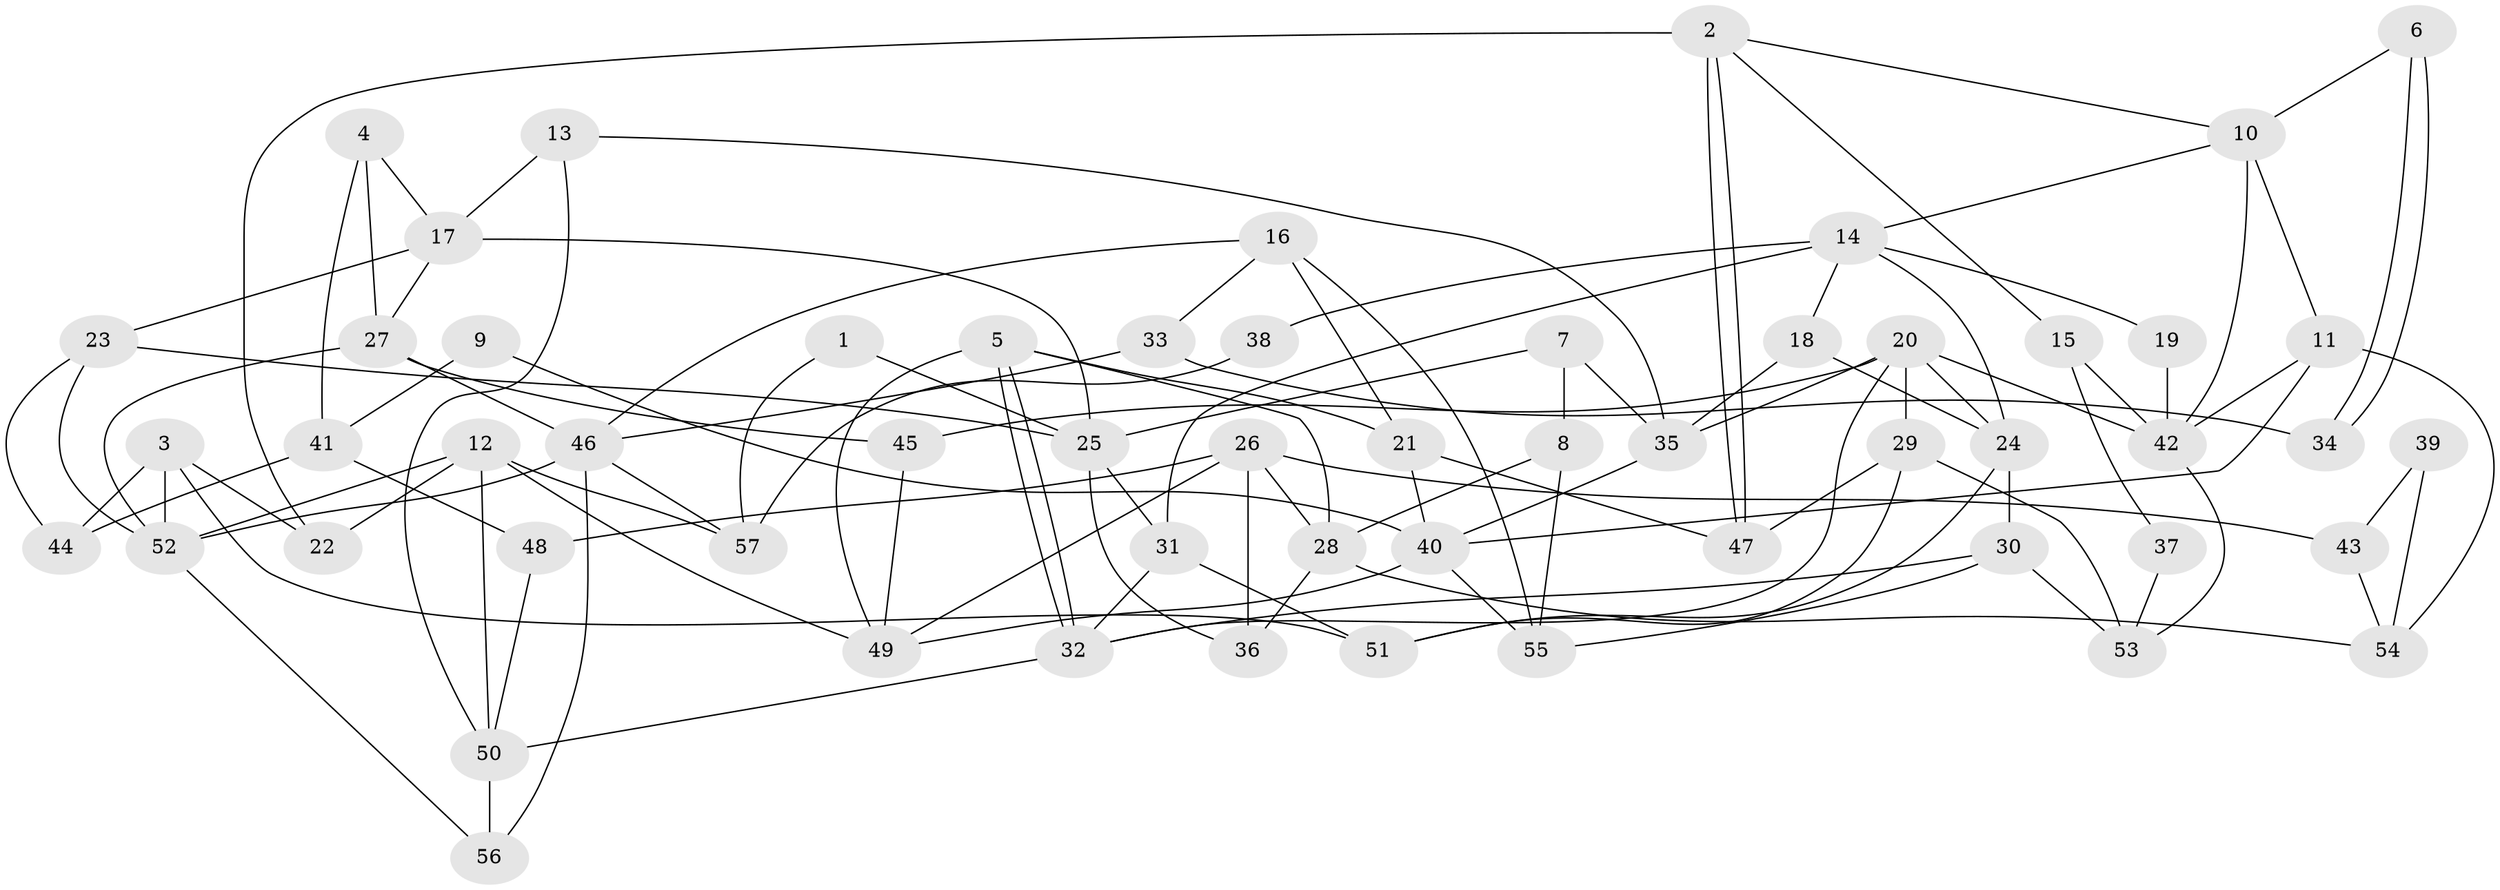 // coarse degree distribution, {2: 0.18181818181818182, 8: 0.045454545454545456, 5: 0.18181818181818182, 10: 0.09090909090909091, 7: 0.09090909090909091, 9: 0.09090909090909091, 6: 0.09090909090909091, 4: 0.22727272727272727}
// Generated by graph-tools (version 1.1) at 2025/18/03/04/25 18:18:45]
// undirected, 57 vertices, 114 edges
graph export_dot {
graph [start="1"]
  node [color=gray90,style=filled];
  1;
  2;
  3;
  4;
  5;
  6;
  7;
  8;
  9;
  10;
  11;
  12;
  13;
  14;
  15;
  16;
  17;
  18;
  19;
  20;
  21;
  22;
  23;
  24;
  25;
  26;
  27;
  28;
  29;
  30;
  31;
  32;
  33;
  34;
  35;
  36;
  37;
  38;
  39;
  40;
  41;
  42;
  43;
  44;
  45;
  46;
  47;
  48;
  49;
  50;
  51;
  52;
  53;
  54;
  55;
  56;
  57;
  1 -- 57;
  1 -- 25;
  2 -- 10;
  2 -- 47;
  2 -- 47;
  2 -- 15;
  2 -- 22;
  3 -- 22;
  3 -- 52;
  3 -- 44;
  3 -- 51;
  4 -- 17;
  4 -- 27;
  4 -- 41;
  5 -- 49;
  5 -- 32;
  5 -- 32;
  5 -- 21;
  5 -- 28;
  6 -- 10;
  6 -- 34;
  6 -- 34;
  7 -- 8;
  7 -- 35;
  7 -- 25;
  8 -- 28;
  8 -- 55;
  9 -- 41;
  9 -- 40;
  10 -- 42;
  10 -- 14;
  10 -- 11;
  11 -- 42;
  11 -- 40;
  11 -- 54;
  12 -- 52;
  12 -- 50;
  12 -- 22;
  12 -- 49;
  12 -- 57;
  13 -- 17;
  13 -- 35;
  13 -- 50;
  14 -- 18;
  14 -- 24;
  14 -- 19;
  14 -- 31;
  14 -- 38;
  15 -- 42;
  15 -- 37;
  16 -- 21;
  16 -- 55;
  16 -- 33;
  16 -- 46;
  17 -- 25;
  17 -- 23;
  17 -- 27;
  18 -- 24;
  18 -- 35;
  19 -- 42;
  20 -- 29;
  20 -- 32;
  20 -- 24;
  20 -- 35;
  20 -- 42;
  20 -- 45;
  21 -- 40;
  21 -- 47;
  23 -- 52;
  23 -- 44;
  23 -- 25;
  24 -- 51;
  24 -- 30;
  25 -- 31;
  25 -- 36;
  26 -- 28;
  26 -- 49;
  26 -- 36;
  26 -- 43;
  26 -- 48;
  27 -- 52;
  27 -- 45;
  27 -- 46;
  28 -- 36;
  28 -- 54;
  29 -- 47;
  29 -- 51;
  29 -- 53;
  30 -- 32;
  30 -- 53;
  30 -- 55;
  31 -- 32;
  31 -- 51;
  32 -- 50;
  33 -- 46;
  33 -- 34;
  35 -- 40;
  37 -- 53;
  38 -- 57;
  39 -- 54;
  39 -- 43;
  40 -- 49;
  40 -- 55;
  41 -- 48;
  41 -- 44;
  42 -- 53;
  43 -- 54;
  45 -- 49;
  46 -- 52;
  46 -- 56;
  46 -- 57;
  48 -- 50;
  50 -- 56;
  52 -- 56;
}
